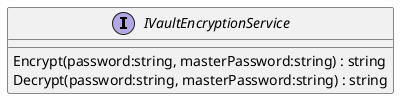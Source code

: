 @startuml
interface IVaultEncryptionService {
    Encrypt(password:string, masterPassword:string) : string
    Decrypt(password:string, masterPassword:string) : string
}
@enduml

